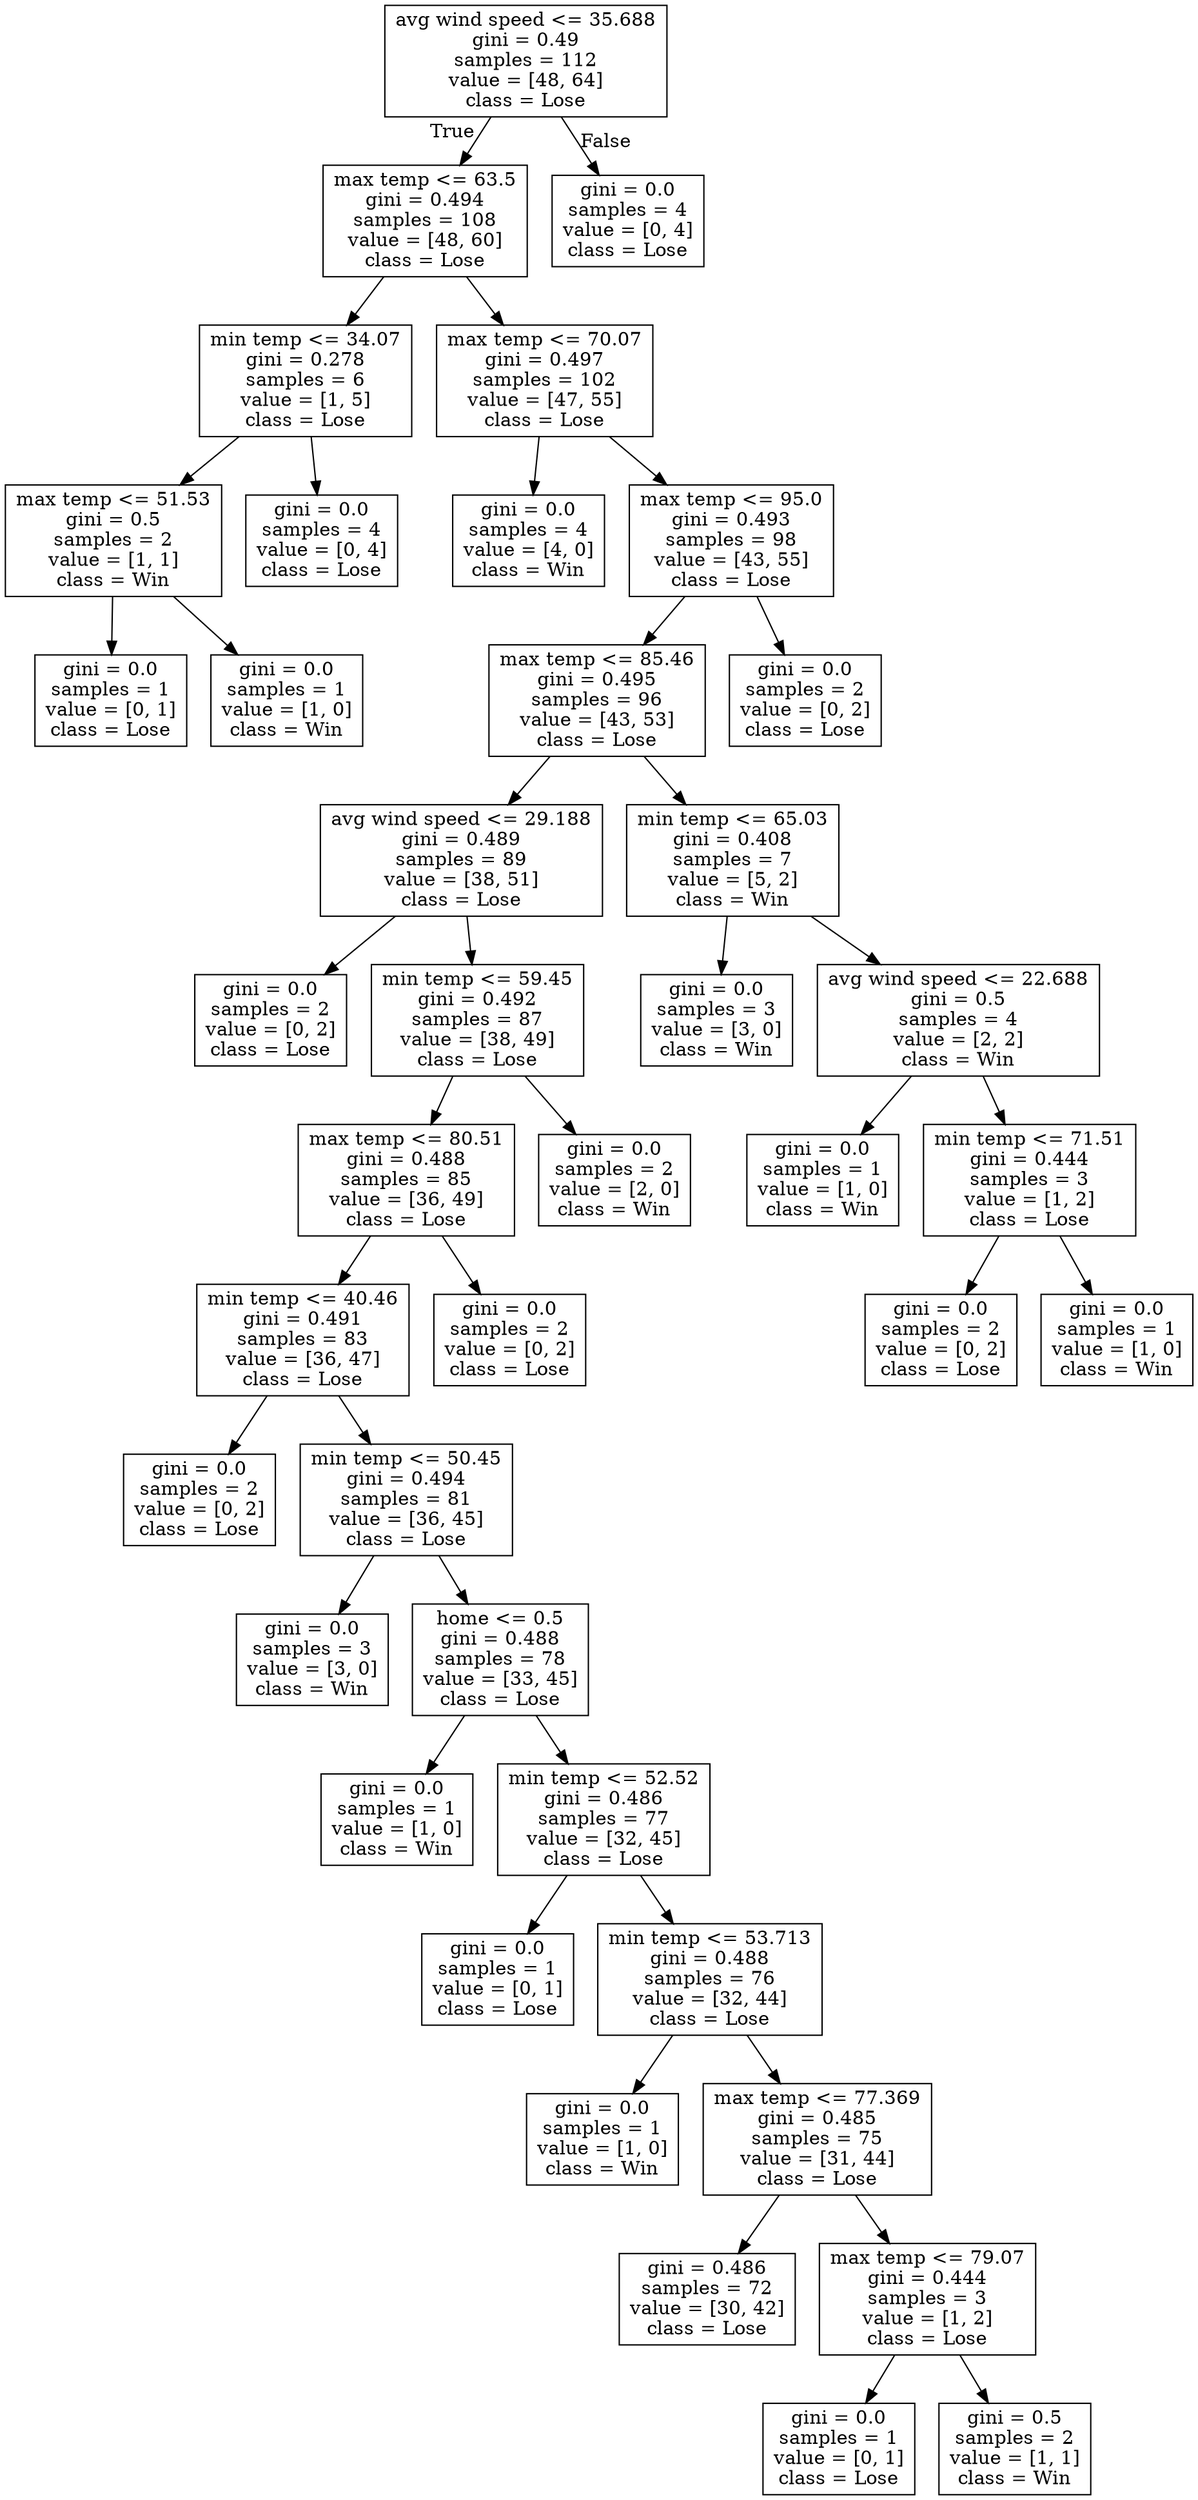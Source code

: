 digraph Tree {
node [shape=box] ;
0 [label="avg wind speed <= 35.688\ngini = 0.49\nsamples = 112\nvalue = [48, 64]\nclass = Lose"] ;
1 [label="max temp <= 63.5\ngini = 0.494\nsamples = 108\nvalue = [48, 60]\nclass = Lose"] ;
0 -> 1 [labeldistance=2.5, labelangle=45, headlabel="True"] ;
2 [label="min temp <= 34.07\ngini = 0.278\nsamples = 6\nvalue = [1, 5]\nclass = Lose"] ;
1 -> 2 ;
3 [label="max temp <= 51.53\ngini = 0.5\nsamples = 2\nvalue = [1, 1]\nclass = Win"] ;
2 -> 3 ;
4 [label="gini = 0.0\nsamples = 1\nvalue = [0, 1]\nclass = Lose"] ;
3 -> 4 ;
5 [label="gini = 0.0\nsamples = 1\nvalue = [1, 0]\nclass = Win"] ;
3 -> 5 ;
6 [label="gini = 0.0\nsamples = 4\nvalue = [0, 4]\nclass = Lose"] ;
2 -> 6 ;
7 [label="max temp <= 70.07\ngini = 0.497\nsamples = 102\nvalue = [47, 55]\nclass = Lose"] ;
1 -> 7 ;
8 [label="gini = 0.0\nsamples = 4\nvalue = [4, 0]\nclass = Win"] ;
7 -> 8 ;
9 [label="max temp <= 95.0\ngini = 0.493\nsamples = 98\nvalue = [43, 55]\nclass = Lose"] ;
7 -> 9 ;
10 [label="max temp <= 85.46\ngini = 0.495\nsamples = 96\nvalue = [43, 53]\nclass = Lose"] ;
9 -> 10 ;
11 [label="avg wind speed <= 29.188\ngini = 0.489\nsamples = 89\nvalue = [38, 51]\nclass = Lose"] ;
10 -> 11 ;
12 [label="gini = 0.0\nsamples = 2\nvalue = [0, 2]\nclass = Lose"] ;
11 -> 12 ;
13 [label="min temp <= 59.45\ngini = 0.492\nsamples = 87\nvalue = [38, 49]\nclass = Lose"] ;
11 -> 13 ;
14 [label="max temp <= 80.51\ngini = 0.488\nsamples = 85\nvalue = [36, 49]\nclass = Lose"] ;
13 -> 14 ;
15 [label="min temp <= 40.46\ngini = 0.491\nsamples = 83\nvalue = [36, 47]\nclass = Lose"] ;
14 -> 15 ;
16 [label="gini = 0.0\nsamples = 2\nvalue = [0, 2]\nclass = Lose"] ;
15 -> 16 ;
17 [label="min temp <= 50.45\ngini = 0.494\nsamples = 81\nvalue = [36, 45]\nclass = Lose"] ;
15 -> 17 ;
18 [label="gini = 0.0\nsamples = 3\nvalue = [3, 0]\nclass = Win"] ;
17 -> 18 ;
19 [label="home <= 0.5\ngini = 0.488\nsamples = 78\nvalue = [33, 45]\nclass = Lose"] ;
17 -> 19 ;
20 [label="gini = 0.0\nsamples = 1\nvalue = [1, 0]\nclass = Win"] ;
19 -> 20 ;
21 [label="min temp <= 52.52\ngini = 0.486\nsamples = 77\nvalue = [32, 45]\nclass = Lose"] ;
19 -> 21 ;
22 [label="gini = 0.0\nsamples = 1\nvalue = [0, 1]\nclass = Lose"] ;
21 -> 22 ;
23 [label="min temp <= 53.713\ngini = 0.488\nsamples = 76\nvalue = [32, 44]\nclass = Lose"] ;
21 -> 23 ;
24 [label="gini = 0.0\nsamples = 1\nvalue = [1, 0]\nclass = Win"] ;
23 -> 24 ;
25 [label="max temp <= 77.369\ngini = 0.485\nsamples = 75\nvalue = [31, 44]\nclass = Lose"] ;
23 -> 25 ;
26 [label="gini = 0.486\nsamples = 72\nvalue = [30, 42]\nclass = Lose"] ;
25 -> 26 ;
27 [label="max temp <= 79.07\ngini = 0.444\nsamples = 3\nvalue = [1, 2]\nclass = Lose"] ;
25 -> 27 ;
28 [label="gini = 0.0\nsamples = 1\nvalue = [0, 1]\nclass = Lose"] ;
27 -> 28 ;
29 [label="gini = 0.5\nsamples = 2\nvalue = [1, 1]\nclass = Win"] ;
27 -> 29 ;
30 [label="gini = 0.0\nsamples = 2\nvalue = [0, 2]\nclass = Lose"] ;
14 -> 30 ;
31 [label="gini = 0.0\nsamples = 2\nvalue = [2, 0]\nclass = Win"] ;
13 -> 31 ;
32 [label="min temp <= 65.03\ngini = 0.408\nsamples = 7\nvalue = [5, 2]\nclass = Win"] ;
10 -> 32 ;
33 [label="gini = 0.0\nsamples = 3\nvalue = [3, 0]\nclass = Win"] ;
32 -> 33 ;
34 [label="avg wind speed <= 22.688\ngini = 0.5\nsamples = 4\nvalue = [2, 2]\nclass = Win"] ;
32 -> 34 ;
35 [label="gini = 0.0\nsamples = 1\nvalue = [1, 0]\nclass = Win"] ;
34 -> 35 ;
36 [label="min temp <= 71.51\ngini = 0.444\nsamples = 3\nvalue = [1, 2]\nclass = Lose"] ;
34 -> 36 ;
37 [label="gini = 0.0\nsamples = 2\nvalue = [0, 2]\nclass = Lose"] ;
36 -> 37 ;
38 [label="gini = 0.0\nsamples = 1\nvalue = [1, 0]\nclass = Win"] ;
36 -> 38 ;
39 [label="gini = 0.0\nsamples = 2\nvalue = [0, 2]\nclass = Lose"] ;
9 -> 39 ;
40 [label="gini = 0.0\nsamples = 4\nvalue = [0, 4]\nclass = Lose"] ;
0 -> 40 [labeldistance=2.5, labelangle=-45, headlabel="False"] ;
}
